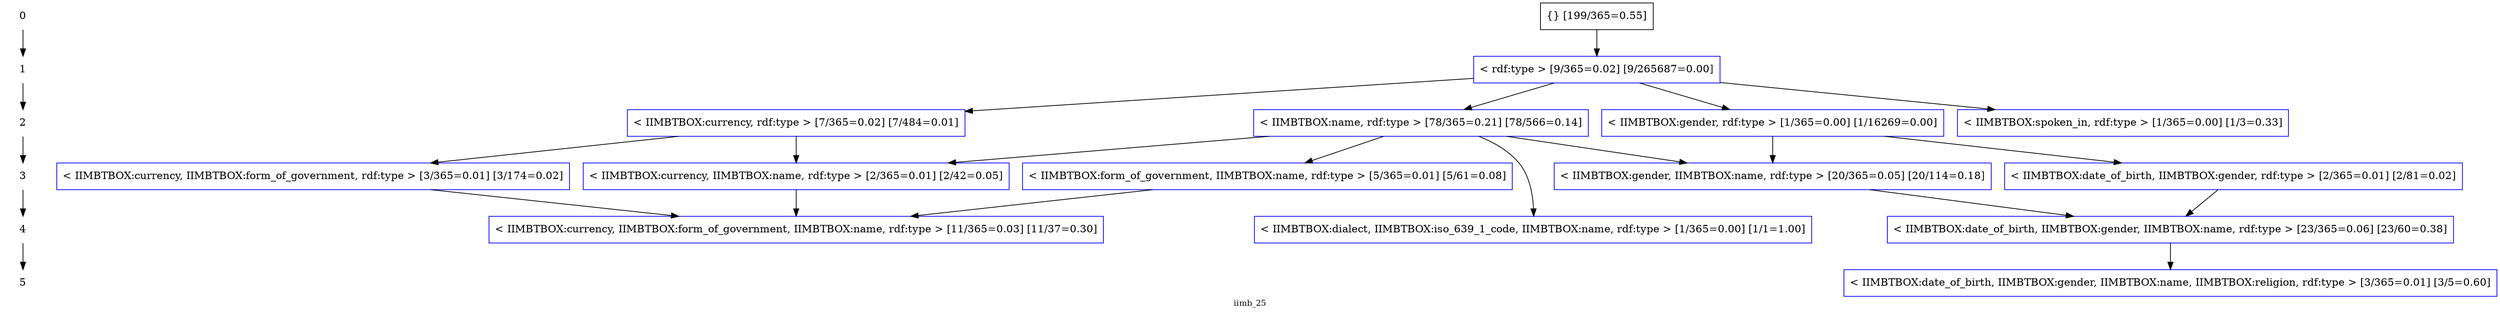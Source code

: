 digraph iimb_25 {
  {
    rank=same;
    node_r0 [label="0", shape="plaintext"];
    node_n97d170e1550eee4afc0af065b78cda302a97674c [color="black", label="{} [199/365=0.55]", shape="rectangle", style="solid"];
  }
  {
    rank=same;
    node_r1 [label="1", shape="plaintext"];
    node_n3c197cb1f6842dc41aa48dc8b9032284bcf39a27 [color="blue", label="< rdf:type > [9/365=0.02] [9/265687=0.00]", shape="rectangle", style="solid"];
  }
  {
    rank=same;
    node_r2 [label="2", shape="plaintext"];
    node_n76925b9967b455dafe672dbc3e6378f92b41ff12 [color="blue", label="< IIMBTBOX:currency, rdf:type > [7/365=0.02] [7/484=0.01]", shape="rectangle", style="solid"];
    node_n66d8b5a077431b2b6237dedbf7cdb3a75d7b2f4c [color="blue", label="< IIMBTBOX:gender, rdf:type > [1/365=0.00] [1/16269=0.00]", shape="rectangle", style="solid"];
    node_n80bb4dd36e016f9285a39311cf8a75356e62accd [color="blue", label="< IIMBTBOX:name, rdf:type > [78/365=0.21] [78/566=0.14]", shape="rectangle", style="solid"];
    node_nd31f85a96ae626525719c53d5d2ba6caca661d18 [color="blue", label="< IIMBTBOX:spoken_in, rdf:type > [1/365=0.00] [1/3=0.33]", shape="rectangle", style="solid"];
  }
  {
    rank=same;
    node_r3 [label="3", shape="plaintext"];
    node_n5dc5ec62dcaf684f5981dd15c9f66d231ad4690f [color="blue", label="< IIMBTBOX:currency, IIMBTBOX:form_of_government, rdf:type > [3/365=0.01] [3/174=0.02]", shape="rectangle", style="solid"];
    node_ne011c73957338b5603cffa07ac0490c3b5cb3ac5 [color="blue", label="< IIMBTBOX:currency, IIMBTBOX:name, rdf:type > [2/365=0.01] [2/42=0.05]", shape="rectangle", style="solid"];
    node_n9d37a1753a5f3c0d1b0fcff0f4774db88b5f8124 [color="blue", label="< IIMBTBOX:date_of_birth, IIMBTBOX:gender, rdf:type > [2/365=0.01] [2/81=0.02]", shape="rectangle", style="solid"];
    node_nbb55f02aee32bdf6f24e750b78acc7b8f71f48d7 [color="blue", label="< IIMBTBOX:form_of_government, IIMBTBOX:name, rdf:type > [5/365=0.01] [5/61=0.08]", shape="rectangle", style="solid"];
    node_nb6bb00779966ea30ad14fb580c15644aa366a1f9 [color="blue", label="< IIMBTBOX:gender, IIMBTBOX:name, rdf:type > [20/365=0.05] [20/114=0.18]", shape="rectangle", style="solid"];
  }
  {
    rank=same;
    node_r4 [label="4", shape="plaintext"];
    node_n28f8faafcd7cb766a92477453758733bea20a2a7 [color="blue", label="< IIMBTBOX:currency, IIMBTBOX:form_of_government, IIMBTBOX:name, rdf:type > [11/365=0.03] [11/37=0.30]", shape="rectangle", style="solid"];
    node_n9a01af8b9f9e680022fb7cacc76d2740a3dbec58 [color="blue", label="< IIMBTBOX:date_of_birth, IIMBTBOX:gender, IIMBTBOX:name, rdf:type > [23/365=0.06] [23/60=0.38]", shape="rectangle", style="solid"];
    node_nf18fcbf00b067f7d2a088f8952a6c9e040998eb3 [color="blue", label="< IIMBTBOX:dialect, IIMBTBOX:iso_639_1_code, IIMBTBOX:name, rdf:type > [1/365=0.00] [1/1=1.00]", shape="rectangle", style="solid"];
  }
  {
    rank=same;
    node_r5 [label="5", shape="plaintext"];
    node_n99f3a5a9e361959adabcf9565fc54a4d15a5cd6b [color="blue", label="< IIMBTBOX:date_of_birth, IIMBTBOX:gender, IIMBTBOX:name, IIMBTBOX:religion, rdf:type > [3/365=0.01] [3/5=0.60]", shape="rectangle", style="solid"];
  }


  node_r0 -> node_r1 ;
  node_r1 -> node_r2 ;
  node_r2 -> node_r3 ;
  node_r3 -> node_r4 ;
  node_r4 -> node_r5 ;

  node_n5dc5ec62dcaf684f5981dd15c9f66d231ad4690f -> node_n28f8faafcd7cb766a92477453758733bea20a2a7 [color="black", style="solid"];
  node_ne011c73957338b5603cffa07ac0490c3b5cb3ac5 -> node_n28f8faafcd7cb766a92477453758733bea20a2a7 [color="black", style="solid"];
  node_nbb55f02aee32bdf6f24e750b78acc7b8f71f48d7 -> node_n28f8faafcd7cb766a92477453758733bea20a2a7 [color="black", style="solid"];
  node_n76925b9967b455dafe672dbc3e6378f92b41ff12 -> node_n5dc5ec62dcaf684f5981dd15c9f66d231ad4690f [color="black", style="solid"];
  node_n76925b9967b455dafe672dbc3e6378f92b41ff12 -> node_ne011c73957338b5603cffa07ac0490c3b5cb3ac5 [color="black", style="solid"];
  node_n80bb4dd36e016f9285a39311cf8a75356e62accd -> node_ne011c73957338b5603cffa07ac0490c3b5cb3ac5 [color="black", style="solid"];
  node_n3c197cb1f6842dc41aa48dc8b9032284bcf39a27 -> node_n76925b9967b455dafe672dbc3e6378f92b41ff12 [color="black", style="solid"];
  node_n9a01af8b9f9e680022fb7cacc76d2740a3dbec58 -> node_n99f3a5a9e361959adabcf9565fc54a4d15a5cd6b [color="black", style="solid"];
  node_n9d37a1753a5f3c0d1b0fcff0f4774db88b5f8124 -> node_n9a01af8b9f9e680022fb7cacc76d2740a3dbec58 [color="black", style="solid"];
  node_nb6bb00779966ea30ad14fb580c15644aa366a1f9 -> node_n9a01af8b9f9e680022fb7cacc76d2740a3dbec58 [color="black", style="solid"];
  node_n66d8b5a077431b2b6237dedbf7cdb3a75d7b2f4c -> node_n9d37a1753a5f3c0d1b0fcff0f4774db88b5f8124 [color="black", style="solid"];
  node_n80bb4dd36e016f9285a39311cf8a75356e62accd -> node_nf18fcbf00b067f7d2a088f8952a6c9e040998eb3 [color="black", style="solid"];
  node_n80bb4dd36e016f9285a39311cf8a75356e62accd -> node_nbb55f02aee32bdf6f24e750b78acc7b8f71f48d7 [color="black", style="solid"];
  node_n66d8b5a077431b2b6237dedbf7cdb3a75d7b2f4c -> node_nb6bb00779966ea30ad14fb580c15644aa366a1f9 [color="black", style="solid"];
  node_n80bb4dd36e016f9285a39311cf8a75356e62accd -> node_nb6bb00779966ea30ad14fb580c15644aa366a1f9 [color="black", style="solid"];
  node_n3c197cb1f6842dc41aa48dc8b9032284bcf39a27 -> node_n66d8b5a077431b2b6237dedbf7cdb3a75d7b2f4c [color="black", style="solid"];
  node_n3c197cb1f6842dc41aa48dc8b9032284bcf39a27 -> node_n80bb4dd36e016f9285a39311cf8a75356e62accd [color="black", style="solid"];
  node_n3c197cb1f6842dc41aa48dc8b9032284bcf39a27 -> node_nd31f85a96ae626525719c53d5d2ba6caca661d18 [color="black", style="solid"];
  node_n97d170e1550eee4afc0af065b78cda302a97674c -> node_n3c197cb1f6842dc41aa48dc8b9032284bcf39a27 [color="black", style="solid"];

  charset="UTF-8"
  fontsize="11.0"
  label="iimb_25"
  overlap="false"
}
